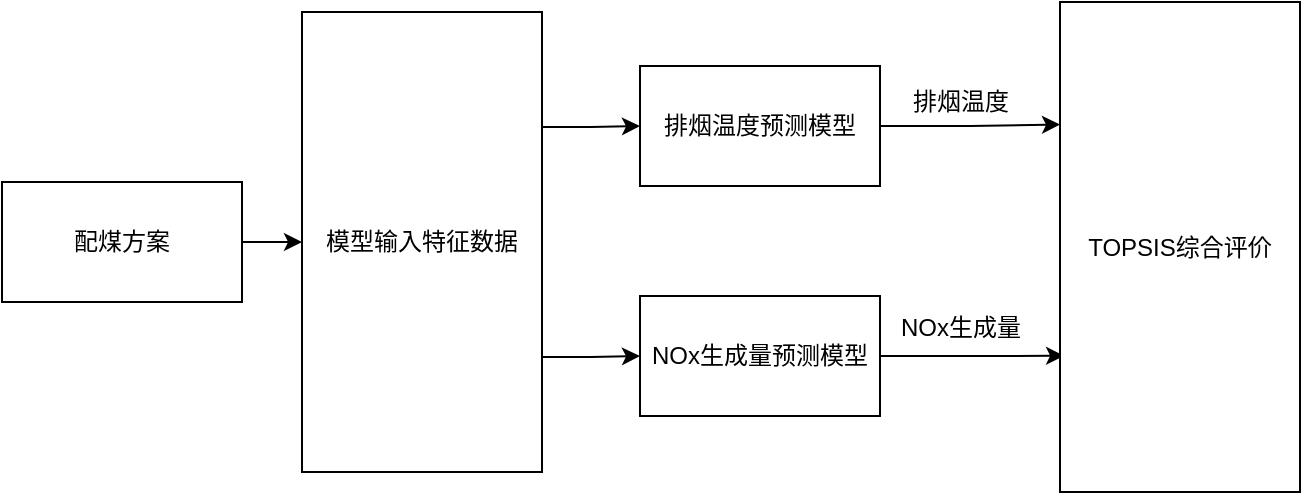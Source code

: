 <mxfile version="20.5.1" type="github">
  <diagram id="V6et1Msj6epT3Ekf0vFe" name="Page-1">
    <mxGraphModel dx="1422" dy="762" grid="1" gridSize="10" guides="1" tooltips="1" connect="1" arrows="1" fold="1" page="1" pageScale="1" pageWidth="827" pageHeight="1169" math="0" shadow="0">
      <root>
        <mxCell id="0" />
        <mxCell id="1" parent="0" />
        <mxCell id="OaGXi0x2nb2NnJcZnJjG-6" style="edgeStyle=orthogonalEdgeStyle;rounded=0;orthogonalLoop=1;jettySize=auto;html=1;exitX=1;exitY=0.5;exitDx=0;exitDy=0;entryX=0;entryY=0.5;entryDx=0;entryDy=0;" edge="1" parent="1" source="OaGXi0x2nb2NnJcZnJjG-1" target="OaGXi0x2nb2NnJcZnJjG-2">
          <mxGeometry relative="1" as="geometry" />
        </mxCell>
        <mxCell id="OaGXi0x2nb2NnJcZnJjG-1" value="配煤方案" style="rounded=0;whiteSpace=wrap;html=1;" vertex="1" parent="1">
          <mxGeometry x="50" y="285" width="120" height="60" as="geometry" />
        </mxCell>
        <mxCell id="OaGXi0x2nb2NnJcZnJjG-8" style="edgeStyle=orthogonalEdgeStyle;rounded=0;orthogonalLoop=1;jettySize=auto;html=1;exitX=1;exitY=0.25;exitDx=0;exitDy=0;entryX=0;entryY=0.5;entryDx=0;entryDy=0;" edge="1" parent="1" source="OaGXi0x2nb2NnJcZnJjG-2" target="OaGXi0x2nb2NnJcZnJjG-3">
          <mxGeometry relative="1" as="geometry" />
        </mxCell>
        <mxCell id="OaGXi0x2nb2NnJcZnJjG-9" style="edgeStyle=orthogonalEdgeStyle;rounded=0;orthogonalLoop=1;jettySize=auto;html=1;exitX=1;exitY=0.75;exitDx=0;exitDy=0;entryX=0;entryY=0.5;entryDx=0;entryDy=0;" edge="1" parent="1" source="OaGXi0x2nb2NnJcZnJjG-2" target="OaGXi0x2nb2NnJcZnJjG-4">
          <mxGeometry relative="1" as="geometry" />
        </mxCell>
        <mxCell id="OaGXi0x2nb2NnJcZnJjG-2" value="模型输入特征数据" style="rounded=0;whiteSpace=wrap;html=1;" vertex="1" parent="1">
          <mxGeometry x="200" y="200" width="120" height="230" as="geometry" />
        </mxCell>
        <mxCell id="OaGXi0x2nb2NnJcZnJjG-10" style="edgeStyle=orthogonalEdgeStyle;rounded=0;orthogonalLoop=1;jettySize=auto;html=1;exitX=1;exitY=0.5;exitDx=0;exitDy=0;entryX=0;entryY=0.25;entryDx=0;entryDy=0;" edge="1" parent="1" source="OaGXi0x2nb2NnJcZnJjG-3" target="OaGXi0x2nb2NnJcZnJjG-5">
          <mxGeometry relative="1" as="geometry" />
        </mxCell>
        <mxCell id="OaGXi0x2nb2NnJcZnJjG-3" value="排烟温度预测模型" style="rounded=0;whiteSpace=wrap;html=1;" vertex="1" parent="1">
          <mxGeometry x="369" y="227" width="120" height="60" as="geometry" />
        </mxCell>
        <mxCell id="OaGXi0x2nb2NnJcZnJjG-11" style="edgeStyle=orthogonalEdgeStyle;rounded=0;orthogonalLoop=1;jettySize=auto;html=1;exitX=1;exitY=0.5;exitDx=0;exitDy=0;entryX=0.017;entryY=0.722;entryDx=0;entryDy=0;entryPerimeter=0;" edge="1" parent="1" source="OaGXi0x2nb2NnJcZnJjG-4" target="OaGXi0x2nb2NnJcZnJjG-5">
          <mxGeometry relative="1" as="geometry" />
        </mxCell>
        <mxCell id="OaGXi0x2nb2NnJcZnJjG-4" value="NOx生成量预测模型" style="rounded=0;whiteSpace=wrap;html=1;" vertex="1" parent="1">
          <mxGeometry x="369" y="342" width="120" height="60" as="geometry" />
        </mxCell>
        <mxCell id="OaGXi0x2nb2NnJcZnJjG-5" value="TOPSIS综合评价" style="rounded=0;whiteSpace=wrap;html=1;" vertex="1" parent="1">
          <mxGeometry x="579" y="195" width="120" height="245" as="geometry" />
        </mxCell>
        <mxCell id="OaGXi0x2nb2NnJcZnJjG-12" value="排烟温度" style="text;html=1;align=center;verticalAlign=middle;resizable=0;points=[];autosize=1;strokeColor=none;fillColor=none;" vertex="1" parent="1">
          <mxGeometry x="494" y="230" width="70" height="30" as="geometry" />
        </mxCell>
        <mxCell id="OaGXi0x2nb2NnJcZnJjG-13" value="NOx生成量" style="text;html=1;align=center;verticalAlign=middle;resizable=0;points=[];autosize=1;strokeColor=none;fillColor=none;" vertex="1" parent="1">
          <mxGeometry x="489" y="343" width="80" height="30" as="geometry" />
        </mxCell>
      </root>
    </mxGraphModel>
  </diagram>
</mxfile>
